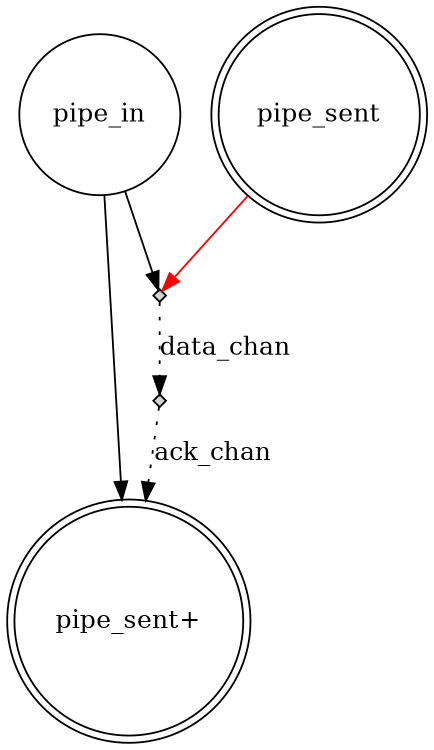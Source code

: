 digraph reliableUnicast {
size="8,5"
pipe_in [shape=circle];
pipe_sent [shape=doublecircle];
"pipe_sent+" [shape=doublecircle];
dummy0 [shape=diamond,style=filled,label="",height=.1,width=.1];
dummy1 [shape=diamond,style=filled,label="",height=.1,width=.1];
pipe_in -> dummy0;
pipe_sent -> dummy0 [color=red];
pipe_in -> "pipe_sent+";
dummy0 -> dummy1 [style=dotted,label=data_chan];
dummy1 -> "pipe_sent+" [style=dotted,label=ack_chan];
}
